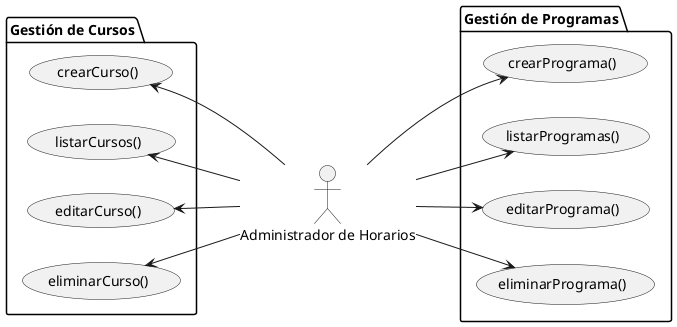 @startuml

left to right direction

actor "Administrador de Horarios" as admin

package "Gestión de Programas" {
    usecase crearPrograma as "crearPrograma()"
    usecase listarProgramas as "listarProgramas()"
    usecase editarPrograma as "editarPrograma()"
    usecase eliminarPrograma as "eliminarPrograma()"
}

package "Gestión de Cursos" {
    usecase crearCurso as "crearCurso()"
    usecase listarCursos as "listarCursos()"
    usecase editarCurso as "editarCurso()"
    usecase eliminarCurso as "eliminarCurso()"
}

admin --> (crearPrograma)
admin --> (listarProgramas)
admin --> (editarPrograma)
admin --> (eliminarPrograma)

(crearCurso) <-- admin
(listarCursos) <-- admin
(editarCurso) <-- admin
(eliminarCurso) <-- admin



@enduml